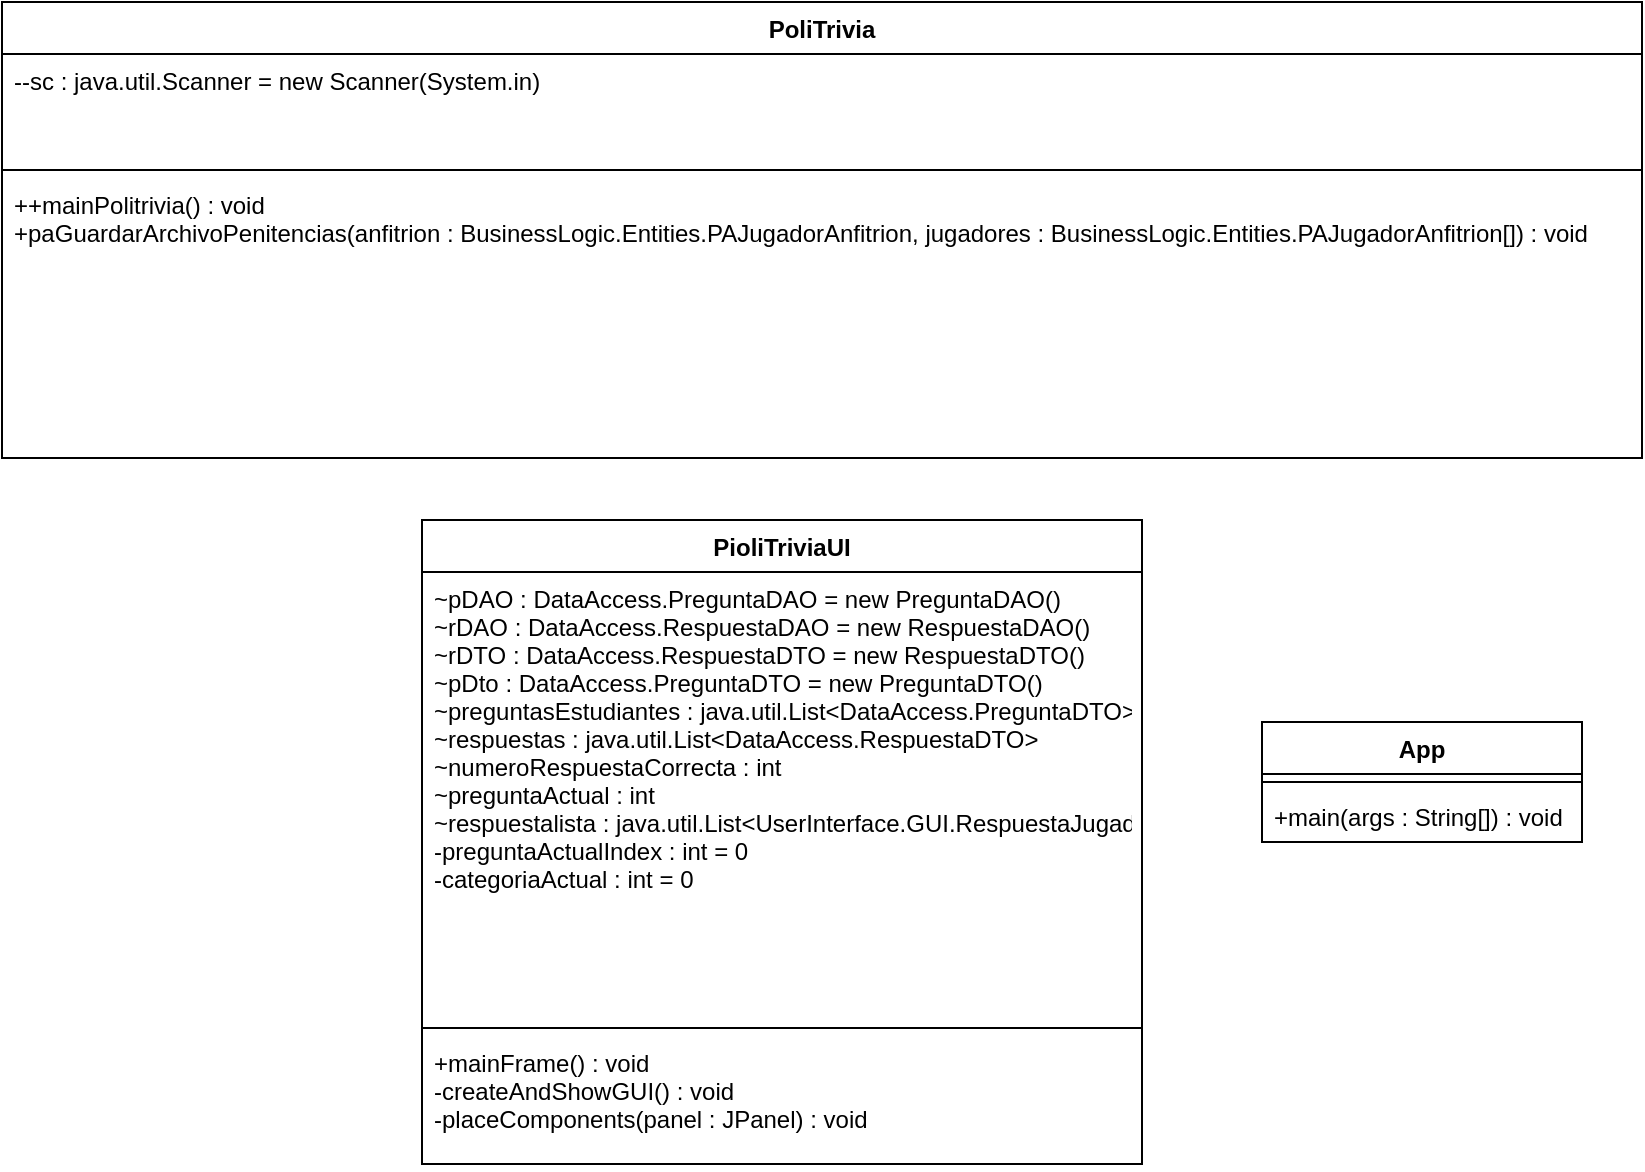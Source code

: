 <mxfile>
    <diagram id="DLxoPFnFCmC83H28-8nR" name="Page-1">
        <mxGraphModel dx="1186" dy="672" grid="1" gridSize="10" guides="1" tooltips="1" connect="1" arrows="1" fold="1" page="1" pageScale="1" pageWidth="850" pageHeight="1100" math="0" shadow="0">
            <root>
                <mxCell id="0"/>
                <mxCell id="1" parent="0"/>
                <mxCell id="23" value="PoliTrivia" style="swimlane;fontStyle=1;align=center;verticalAlign=top;childLayout=stackLayout;horizontal=1;startSize=26;horizontalStack=0;resizeParent=1;resizeParentMax=0;resizeLast=0;collapsible=1;marginBottom=0;" parent="1" vertex="1">
                    <mxGeometry x="170" y="130" width="820" height="228" as="geometry"/>
                </mxCell>
                <mxCell id="24" value="--sc : java.util.Scanner = new Scanner(System.in)&#10;" style="text;strokeColor=none;fillColor=none;align=left;verticalAlign=top;spacingLeft=4;spacingRight=4;overflow=hidden;rotatable=0;points=[[0,0.5],[1,0.5]];portConstraint=eastwest;" parent="23" vertex="1">
                    <mxGeometry y="26" width="820" height="54" as="geometry"/>
                </mxCell>
                <mxCell id="25" value="" style="line;strokeWidth=1;fillColor=none;align=left;verticalAlign=middle;spacingTop=-1;spacingLeft=3;spacingRight=3;rotatable=0;labelPosition=right;points=[];portConstraint=eastwest;strokeColor=inherit;" parent="23" vertex="1">
                    <mxGeometry y="80" width="820" height="8" as="geometry"/>
                </mxCell>
                <mxCell id="26" value="++mainPolitrivia() : void&#10;+paGuardarArchivoPenitencias(anfitrion : BusinessLogic.Entities.PAJugadorAnfitrion, jugadores : BusinessLogic.Entities.PAJugadorAnfitrion[]) : void&#10;" style="text;strokeColor=none;fillColor=none;align=left;verticalAlign=top;spacingLeft=4;spacingRight=4;overflow=hidden;rotatable=0;points=[[0,0.5],[1,0.5]];portConstraint=eastwest;" parent="23" vertex="1">
                    <mxGeometry y="88" width="820" height="140" as="geometry"/>
                </mxCell>
                <mxCell id="55" value="PioliTriviaUI" style="swimlane;fontStyle=1;align=center;verticalAlign=top;childLayout=stackLayout;horizontal=1;startSize=26;horizontalStack=0;resizeParent=1;resizeParentMax=0;resizeLast=0;collapsible=1;marginBottom=0;" vertex="1" parent="1">
                    <mxGeometry x="380" y="389" width="360" height="322" as="geometry"/>
                </mxCell>
                <mxCell id="56" value="~pDAO : DataAccess.PreguntaDAO = new PreguntaDAO()&#10;~rDAO : DataAccess.RespuestaDAO = new RespuestaDAO()&#10;~rDTO : DataAccess.RespuestaDTO = new RespuestaDTO()&#10;~pDto : DataAccess.PreguntaDTO = new PreguntaDTO()&#10;~preguntasEstudiantes : java.util.List&lt;DataAccess.PreguntaDTO&gt;&#10;~respuestas : java.util.List&lt;DataAccess.RespuestaDTO&gt;&#10;~numeroRespuestaCorrecta : int&#10;~preguntaActual : int&#10;~respuestalista : java.util.List&lt;UserInterface.GUI.RespuestaJugador&gt; = new ArrayList&lt;&gt;()&#10;-preguntaActualIndex : int = 0&#10;-categoriaActual : int = 0&#10;" style="text;strokeColor=none;fillColor=none;align=left;verticalAlign=top;spacingLeft=4;spacingRight=4;overflow=hidden;rotatable=0;points=[[0,0.5],[1,0.5]];portConstraint=eastwest;" vertex="1" parent="55">
                    <mxGeometry y="26" width="360" height="224" as="geometry"/>
                </mxCell>
                <mxCell id="57" value="" style="line;strokeWidth=1;fillColor=none;align=left;verticalAlign=middle;spacingTop=-1;spacingLeft=3;spacingRight=3;rotatable=0;labelPosition=right;points=[];portConstraint=eastwest;strokeColor=inherit;" vertex="1" parent="55">
                    <mxGeometry y="250" width="360" height="8" as="geometry"/>
                </mxCell>
                <mxCell id="58" value="+mainFrame() : void&#10;-createAndShowGUI() : void&#10;-placeComponents(panel : JPanel) : void" style="text;strokeColor=none;fillColor=none;align=left;verticalAlign=top;spacingLeft=4;spacingRight=4;overflow=hidden;rotatable=0;points=[[0,0.5],[1,0.5]];portConstraint=eastwest;" vertex="1" parent="55">
                    <mxGeometry y="258" width="360" height="64" as="geometry"/>
                </mxCell>
                <mxCell id="59" value="App" style="swimlane;fontStyle=1;align=center;verticalAlign=top;childLayout=stackLayout;horizontal=1;startSize=26;horizontalStack=0;resizeParent=1;resizeParentMax=0;resizeLast=0;collapsible=1;marginBottom=0;" vertex="1" parent="1">
                    <mxGeometry x="800" y="490" width="160" height="60" as="geometry"/>
                </mxCell>
                <mxCell id="61" value="" style="line;strokeWidth=1;fillColor=none;align=left;verticalAlign=middle;spacingTop=-1;spacingLeft=3;spacingRight=3;rotatable=0;labelPosition=right;points=[];portConstraint=eastwest;strokeColor=inherit;" vertex="1" parent="59">
                    <mxGeometry y="26" width="160" height="8" as="geometry"/>
                </mxCell>
                <mxCell id="62" value="+main(args : String[]) : void" style="text;strokeColor=none;fillColor=none;align=left;verticalAlign=top;spacingLeft=4;spacingRight=4;overflow=hidden;rotatable=0;points=[[0,0.5],[1,0.5]];portConstraint=eastwest;" vertex="1" parent="59">
                    <mxGeometry y="34" width="160" height="26" as="geometry"/>
                </mxCell>
            </root>
        </mxGraphModel>
    </diagram>
</mxfile>